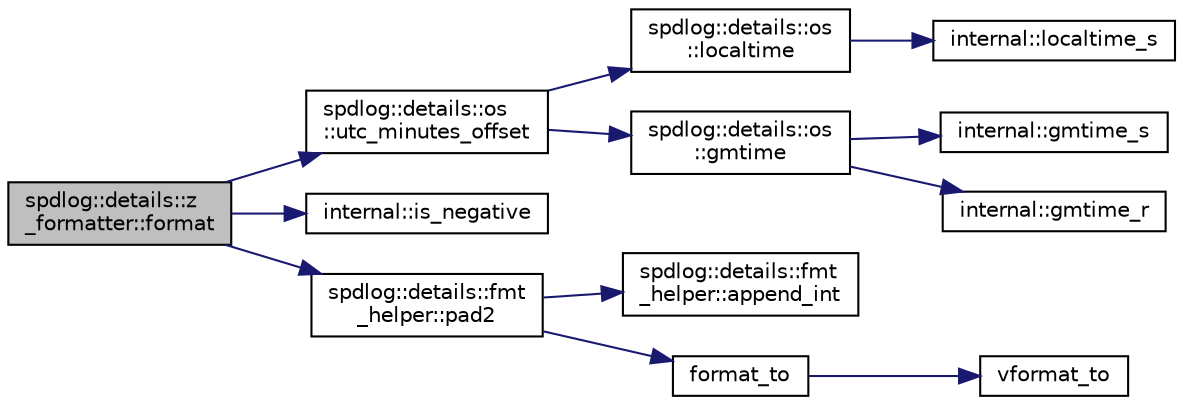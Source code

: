 digraph "spdlog::details::z_formatter::format"
{
  edge [fontname="Helvetica",fontsize="10",labelfontname="Helvetica",labelfontsize="10"];
  node [fontname="Helvetica",fontsize="10",shape=record];
  rankdir="LR";
  Node1 [label="spdlog::details::z\l_formatter::format",height=0.2,width=0.4,color="black", fillcolor="grey75", style="filled" fontcolor="black"];
  Node1 -> Node2 [color="midnightblue",fontsize="10",style="solid",fontname="Helvetica"];
  Node2 [label="spdlog::details::os\l::utc_minutes_offset",height=0.2,width=0.4,color="black", fillcolor="white", style="filled",URL="$namespacespdlog_1_1details_1_1os.html#a6dce662c3a4ea0b6e95468272ec37047"];
  Node2 -> Node3 [color="midnightblue",fontsize="10",style="solid",fontname="Helvetica"];
  Node3 [label="spdlog::details::os\l::localtime",height=0.2,width=0.4,color="black", fillcolor="white", style="filled",URL="$namespacespdlog_1_1details_1_1os.html#aef63b92ee93ec66603c0357d0ac75bed"];
  Node3 -> Node4 [color="midnightblue",fontsize="10",style="solid",fontname="Helvetica"];
  Node4 [label="internal::localtime_s",height=0.2,width=0.4,color="black", fillcolor="white", style="filled",URL="$namespaceinternal.html#a990db8ce6eb1702f344b5993587f37af"];
  Node2 -> Node5 [color="midnightblue",fontsize="10",style="solid",fontname="Helvetica"];
  Node5 [label="spdlog::details::os\l::gmtime",height=0.2,width=0.4,color="black", fillcolor="white", style="filled",URL="$namespacespdlog_1_1details_1_1os.html#ac993ad051e07cd5bda5328be2a54b0a8"];
  Node5 -> Node6 [color="midnightblue",fontsize="10",style="solid",fontname="Helvetica"];
  Node6 [label="internal::gmtime_s",height=0.2,width=0.4,color="black", fillcolor="white", style="filled",URL="$namespaceinternal.html#a4df52163db0eff7ab6b17cb243a224b7"];
  Node5 -> Node7 [color="midnightblue",fontsize="10",style="solid",fontname="Helvetica"];
  Node7 [label="internal::gmtime_r",height=0.2,width=0.4,color="black", fillcolor="white", style="filled",URL="$namespaceinternal.html#a6a29b192fce543ff8c18fe7bedf3e321"];
  Node1 -> Node8 [color="midnightblue",fontsize="10",style="solid",fontname="Helvetica"];
  Node8 [label="internal::is_negative",height=0.2,width=0.4,color="black", fillcolor="white", style="filled",URL="$namespaceinternal.html#ac5822d6a6cf07ba173eae0ab2c53bf8c"];
  Node1 -> Node9 [color="midnightblue",fontsize="10",style="solid",fontname="Helvetica"];
  Node9 [label="spdlog::details::fmt\l_helper::pad2",height=0.2,width=0.4,color="black", fillcolor="white", style="filled",URL="$namespacespdlog_1_1details_1_1fmt__helper.html#ae8d7b70c5b54338c0903cf494b06404a"];
  Node9 -> Node10 [color="midnightblue",fontsize="10",style="solid",fontname="Helvetica"];
  Node10 [label="spdlog::details::fmt\l_helper::append_int",height=0.2,width=0.4,color="black", fillcolor="white", style="filled",URL="$namespacespdlog_1_1details_1_1fmt__helper.html#a0d2621043fa718e54ffcaa2e9812dfa4"];
  Node9 -> Node11 [color="midnightblue",fontsize="10",style="solid",fontname="Helvetica"];
  Node11 [label="format_to",height=0.2,width=0.4,color="black", fillcolor="white", style="filled",URL="$vendor_2spdlog_2include_2spdlog_2fmt_2bundled_2_core_8h.html#abcac15fdbec6e0fe134caa0d49a40a88"];
  Node11 -> Node12 [color="midnightblue",fontsize="10",style="solid",fontname="Helvetica"];
  Node12 [label="vformat_to",height=0.2,width=0.4,color="black", fillcolor="white", style="filled",URL="$vendor_2spdlog_2include_2spdlog_2fmt_2bundled_2_core_8h.html#ae2022f6959a9a0bccb6a0770bdb76f43"];
}

